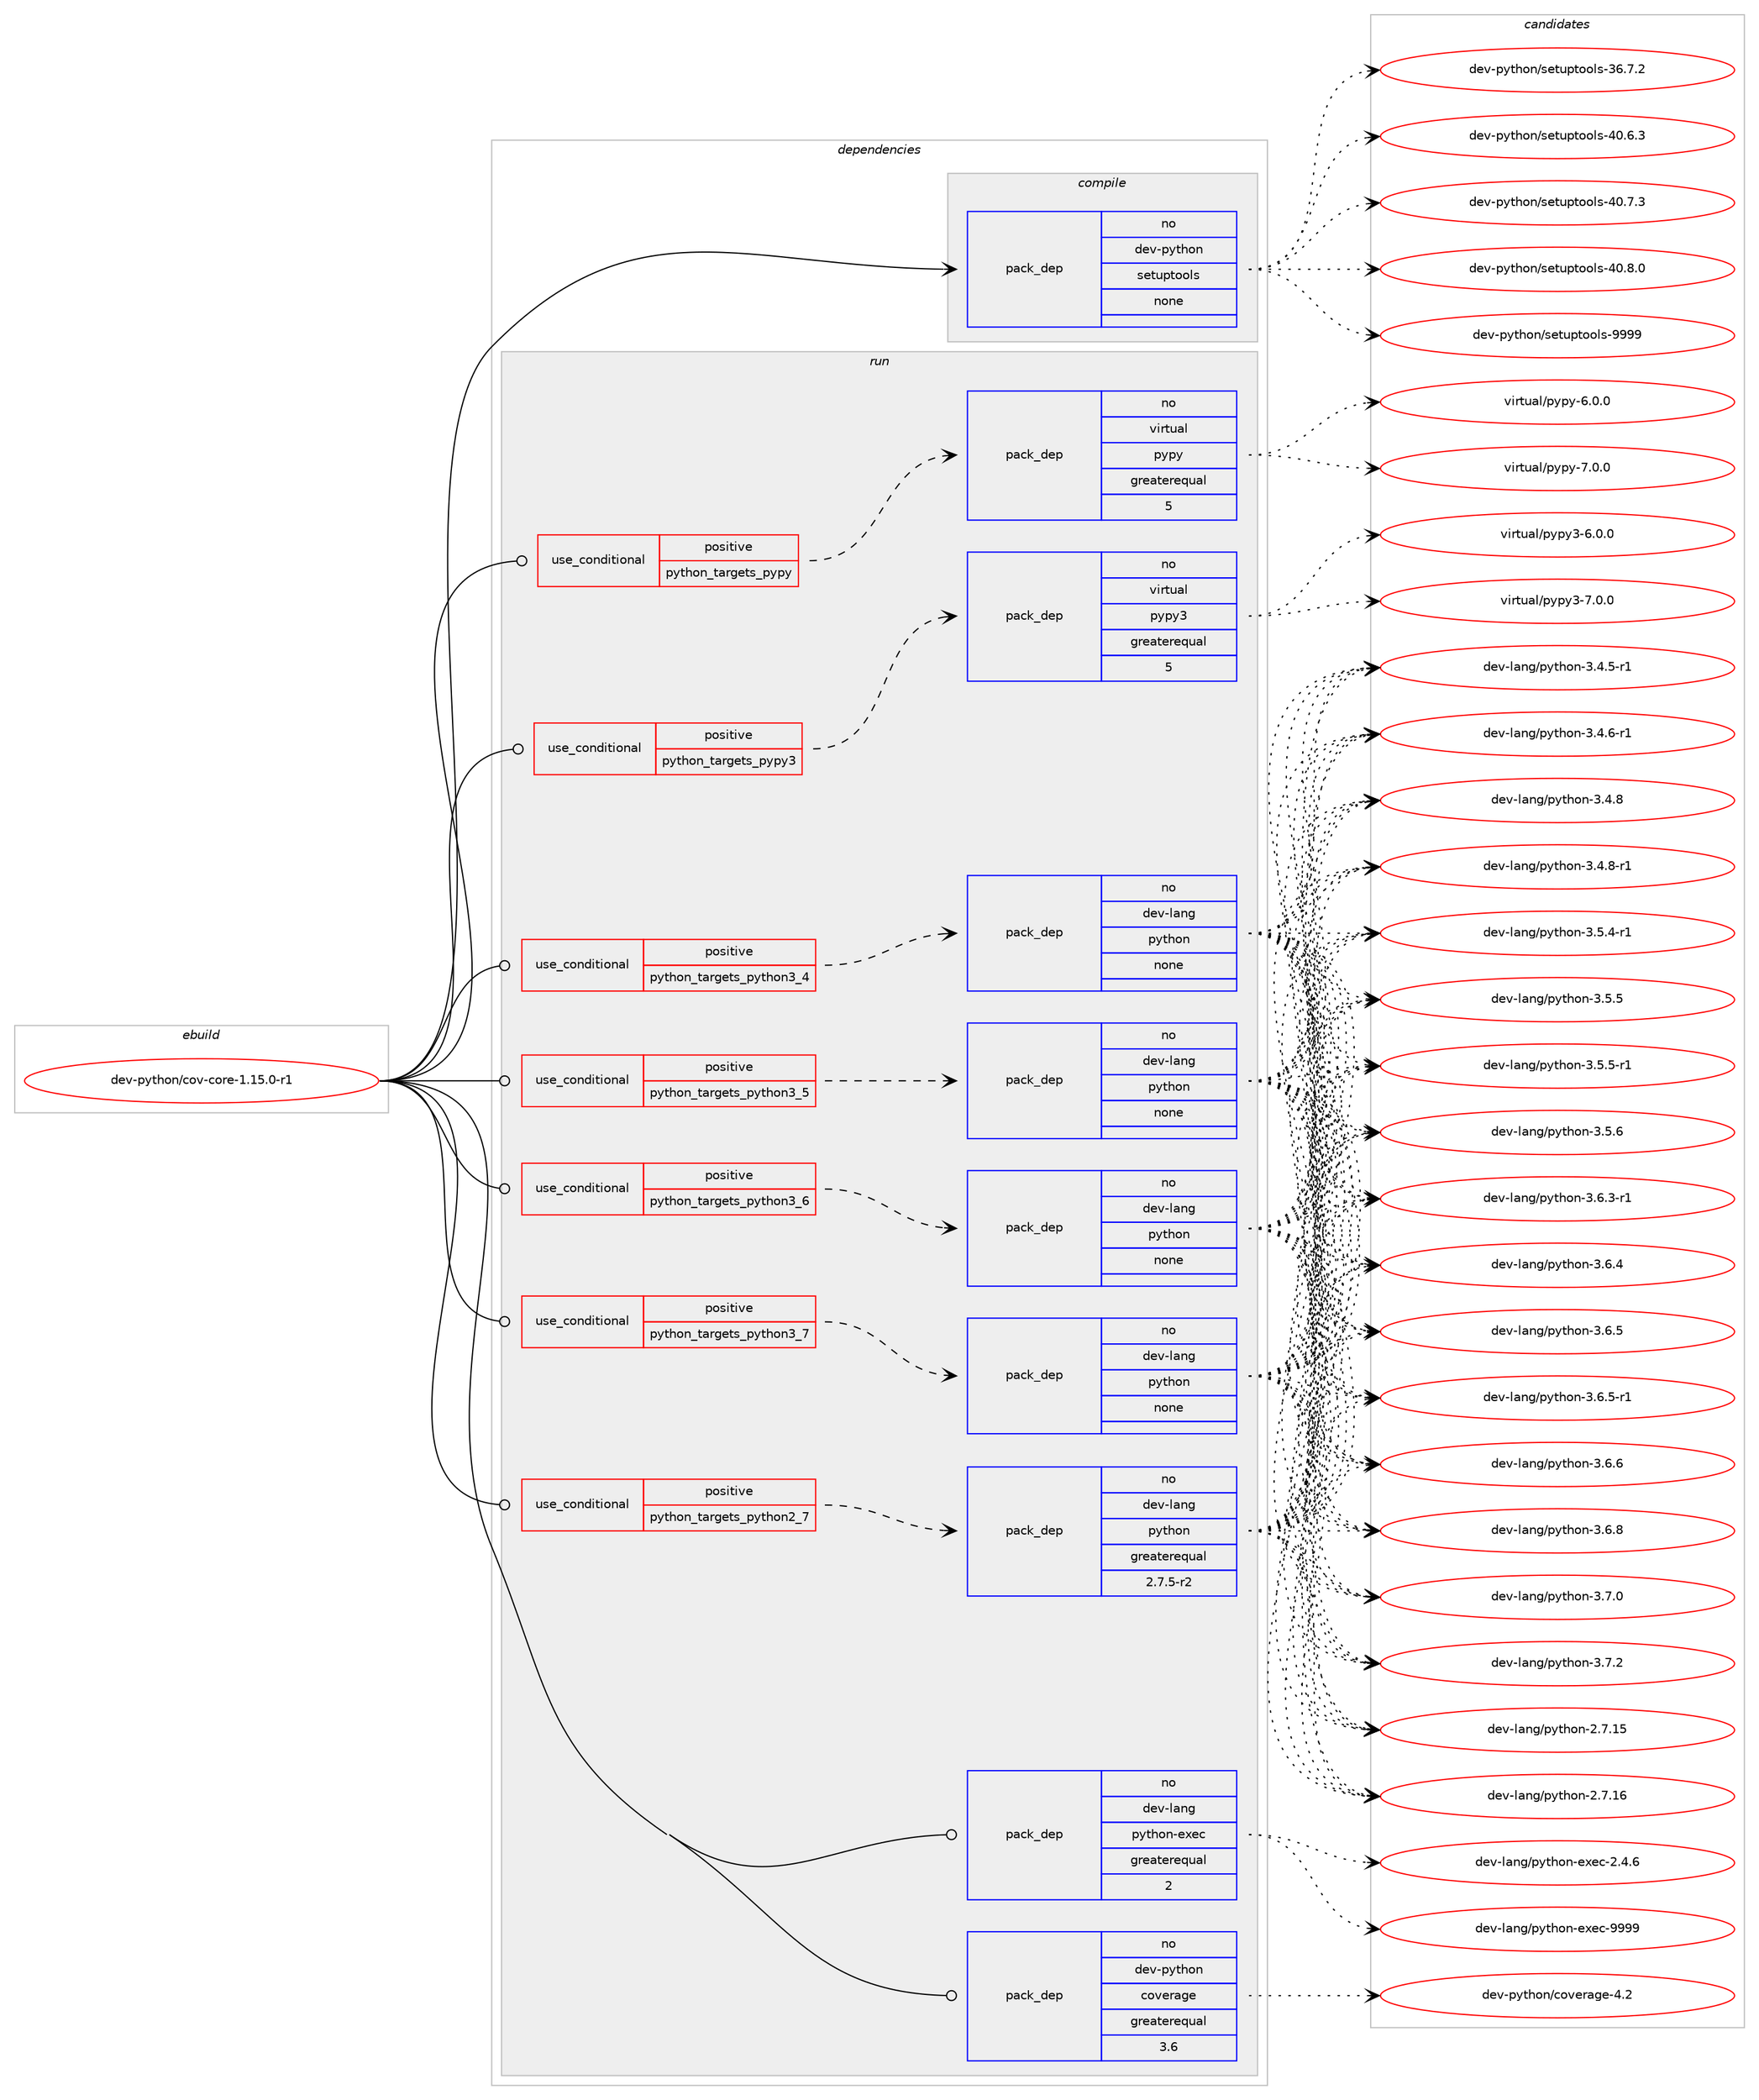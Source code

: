 digraph prolog {

# *************
# Graph options
# *************

newrank=true;
concentrate=true;
compound=true;
graph [rankdir=LR,fontname=Helvetica,fontsize=10,ranksep=1.5];#, ranksep=2.5, nodesep=0.2];
edge  [arrowhead=vee];
node  [fontname=Helvetica,fontsize=10];

# **********
# The ebuild
# **********

subgraph cluster_leftcol {
color=gray;
rank=same;
label=<<i>ebuild</i>>;
id [label="dev-python/cov-core-1.15.0-r1", color=red, width=4, href="../dev-python/cov-core-1.15.0-r1.svg"];
}

# ****************
# The dependencies
# ****************

subgraph cluster_midcol {
color=gray;
label=<<i>dependencies</i>>;
subgraph cluster_compile {
fillcolor="#eeeeee";
style=filled;
label=<<i>compile</i>>;
subgraph pack1008348 {
dependency1404305 [label=<<TABLE BORDER="0" CELLBORDER="1" CELLSPACING="0" CELLPADDING="4" WIDTH="220"><TR><TD ROWSPAN="6" CELLPADDING="30">pack_dep</TD></TR><TR><TD WIDTH="110">no</TD></TR><TR><TD>dev-python</TD></TR><TR><TD>setuptools</TD></TR><TR><TD>none</TD></TR><TR><TD></TD></TR></TABLE>>, shape=none, color=blue];
}
id:e -> dependency1404305:w [weight=20,style="solid",arrowhead="vee"];
}
subgraph cluster_compileandrun {
fillcolor="#eeeeee";
style=filled;
label=<<i>compile and run</i>>;
}
subgraph cluster_run {
fillcolor="#eeeeee";
style=filled;
label=<<i>run</i>>;
subgraph cond372722 {
dependency1404306 [label=<<TABLE BORDER="0" CELLBORDER="1" CELLSPACING="0" CELLPADDING="4"><TR><TD ROWSPAN="3" CELLPADDING="10">use_conditional</TD></TR><TR><TD>positive</TD></TR><TR><TD>python_targets_pypy</TD></TR></TABLE>>, shape=none, color=red];
subgraph pack1008349 {
dependency1404307 [label=<<TABLE BORDER="0" CELLBORDER="1" CELLSPACING="0" CELLPADDING="4" WIDTH="220"><TR><TD ROWSPAN="6" CELLPADDING="30">pack_dep</TD></TR><TR><TD WIDTH="110">no</TD></TR><TR><TD>virtual</TD></TR><TR><TD>pypy</TD></TR><TR><TD>greaterequal</TD></TR><TR><TD>5</TD></TR></TABLE>>, shape=none, color=blue];
}
dependency1404306:e -> dependency1404307:w [weight=20,style="dashed",arrowhead="vee"];
}
id:e -> dependency1404306:w [weight=20,style="solid",arrowhead="odot"];
subgraph cond372723 {
dependency1404308 [label=<<TABLE BORDER="0" CELLBORDER="1" CELLSPACING="0" CELLPADDING="4"><TR><TD ROWSPAN="3" CELLPADDING="10">use_conditional</TD></TR><TR><TD>positive</TD></TR><TR><TD>python_targets_pypy3</TD></TR></TABLE>>, shape=none, color=red];
subgraph pack1008350 {
dependency1404309 [label=<<TABLE BORDER="0" CELLBORDER="1" CELLSPACING="0" CELLPADDING="4" WIDTH="220"><TR><TD ROWSPAN="6" CELLPADDING="30">pack_dep</TD></TR><TR><TD WIDTH="110">no</TD></TR><TR><TD>virtual</TD></TR><TR><TD>pypy3</TD></TR><TR><TD>greaterequal</TD></TR><TR><TD>5</TD></TR></TABLE>>, shape=none, color=blue];
}
dependency1404308:e -> dependency1404309:w [weight=20,style="dashed",arrowhead="vee"];
}
id:e -> dependency1404308:w [weight=20,style="solid",arrowhead="odot"];
subgraph cond372724 {
dependency1404310 [label=<<TABLE BORDER="0" CELLBORDER="1" CELLSPACING="0" CELLPADDING="4"><TR><TD ROWSPAN="3" CELLPADDING="10">use_conditional</TD></TR><TR><TD>positive</TD></TR><TR><TD>python_targets_python2_7</TD></TR></TABLE>>, shape=none, color=red];
subgraph pack1008351 {
dependency1404311 [label=<<TABLE BORDER="0" CELLBORDER="1" CELLSPACING="0" CELLPADDING="4" WIDTH="220"><TR><TD ROWSPAN="6" CELLPADDING="30">pack_dep</TD></TR><TR><TD WIDTH="110">no</TD></TR><TR><TD>dev-lang</TD></TR><TR><TD>python</TD></TR><TR><TD>greaterequal</TD></TR><TR><TD>2.7.5-r2</TD></TR></TABLE>>, shape=none, color=blue];
}
dependency1404310:e -> dependency1404311:w [weight=20,style="dashed",arrowhead="vee"];
}
id:e -> dependency1404310:w [weight=20,style="solid",arrowhead="odot"];
subgraph cond372725 {
dependency1404312 [label=<<TABLE BORDER="0" CELLBORDER="1" CELLSPACING="0" CELLPADDING="4"><TR><TD ROWSPAN="3" CELLPADDING="10">use_conditional</TD></TR><TR><TD>positive</TD></TR><TR><TD>python_targets_python3_4</TD></TR></TABLE>>, shape=none, color=red];
subgraph pack1008352 {
dependency1404313 [label=<<TABLE BORDER="0" CELLBORDER="1" CELLSPACING="0" CELLPADDING="4" WIDTH="220"><TR><TD ROWSPAN="6" CELLPADDING="30">pack_dep</TD></TR><TR><TD WIDTH="110">no</TD></TR><TR><TD>dev-lang</TD></TR><TR><TD>python</TD></TR><TR><TD>none</TD></TR><TR><TD></TD></TR></TABLE>>, shape=none, color=blue];
}
dependency1404312:e -> dependency1404313:w [weight=20,style="dashed",arrowhead="vee"];
}
id:e -> dependency1404312:w [weight=20,style="solid",arrowhead="odot"];
subgraph cond372726 {
dependency1404314 [label=<<TABLE BORDER="0" CELLBORDER="1" CELLSPACING="0" CELLPADDING="4"><TR><TD ROWSPAN="3" CELLPADDING="10">use_conditional</TD></TR><TR><TD>positive</TD></TR><TR><TD>python_targets_python3_5</TD></TR></TABLE>>, shape=none, color=red];
subgraph pack1008353 {
dependency1404315 [label=<<TABLE BORDER="0" CELLBORDER="1" CELLSPACING="0" CELLPADDING="4" WIDTH="220"><TR><TD ROWSPAN="6" CELLPADDING="30">pack_dep</TD></TR><TR><TD WIDTH="110">no</TD></TR><TR><TD>dev-lang</TD></TR><TR><TD>python</TD></TR><TR><TD>none</TD></TR><TR><TD></TD></TR></TABLE>>, shape=none, color=blue];
}
dependency1404314:e -> dependency1404315:w [weight=20,style="dashed",arrowhead="vee"];
}
id:e -> dependency1404314:w [weight=20,style="solid",arrowhead="odot"];
subgraph cond372727 {
dependency1404316 [label=<<TABLE BORDER="0" CELLBORDER="1" CELLSPACING="0" CELLPADDING="4"><TR><TD ROWSPAN="3" CELLPADDING="10">use_conditional</TD></TR><TR><TD>positive</TD></TR><TR><TD>python_targets_python3_6</TD></TR></TABLE>>, shape=none, color=red];
subgraph pack1008354 {
dependency1404317 [label=<<TABLE BORDER="0" CELLBORDER="1" CELLSPACING="0" CELLPADDING="4" WIDTH="220"><TR><TD ROWSPAN="6" CELLPADDING="30">pack_dep</TD></TR><TR><TD WIDTH="110">no</TD></TR><TR><TD>dev-lang</TD></TR><TR><TD>python</TD></TR><TR><TD>none</TD></TR><TR><TD></TD></TR></TABLE>>, shape=none, color=blue];
}
dependency1404316:e -> dependency1404317:w [weight=20,style="dashed",arrowhead="vee"];
}
id:e -> dependency1404316:w [weight=20,style="solid",arrowhead="odot"];
subgraph cond372728 {
dependency1404318 [label=<<TABLE BORDER="0" CELLBORDER="1" CELLSPACING="0" CELLPADDING="4"><TR><TD ROWSPAN="3" CELLPADDING="10">use_conditional</TD></TR><TR><TD>positive</TD></TR><TR><TD>python_targets_python3_7</TD></TR></TABLE>>, shape=none, color=red];
subgraph pack1008355 {
dependency1404319 [label=<<TABLE BORDER="0" CELLBORDER="1" CELLSPACING="0" CELLPADDING="4" WIDTH="220"><TR><TD ROWSPAN="6" CELLPADDING="30">pack_dep</TD></TR><TR><TD WIDTH="110">no</TD></TR><TR><TD>dev-lang</TD></TR><TR><TD>python</TD></TR><TR><TD>none</TD></TR><TR><TD></TD></TR></TABLE>>, shape=none, color=blue];
}
dependency1404318:e -> dependency1404319:w [weight=20,style="dashed",arrowhead="vee"];
}
id:e -> dependency1404318:w [weight=20,style="solid",arrowhead="odot"];
subgraph pack1008356 {
dependency1404320 [label=<<TABLE BORDER="0" CELLBORDER="1" CELLSPACING="0" CELLPADDING="4" WIDTH="220"><TR><TD ROWSPAN="6" CELLPADDING="30">pack_dep</TD></TR><TR><TD WIDTH="110">no</TD></TR><TR><TD>dev-lang</TD></TR><TR><TD>python-exec</TD></TR><TR><TD>greaterequal</TD></TR><TR><TD>2</TD></TR></TABLE>>, shape=none, color=blue];
}
id:e -> dependency1404320:w [weight=20,style="solid",arrowhead="odot"];
subgraph pack1008357 {
dependency1404321 [label=<<TABLE BORDER="0" CELLBORDER="1" CELLSPACING="0" CELLPADDING="4" WIDTH="220"><TR><TD ROWSPAN="6" CELLPADDING="30">pack_dep</TD></TR><TR><TD WIDTH="110">no</TD></TR><TR><TD>dev-python</TD></TR><TR><TD>coverage</TD></TR><TR><TD>greaterequal</TD></TR><TR><TD>3.6</TD></TR></TABLE>>, shape=none, color=blue];
}
id:e -> dependency1404321:w [weight=20,style="solid",arrowhead="odot"];
}
}

# **************
# The candidates
# **************

subgraph cluster_choices {
rank=same;
color=gray;
label=<<i>candidates</i>>;

subgraph choice1008348 {
color=black;
nodesep=1;
choice100101118451121211161041111104711510111611711211611111110811545515446554650 [label="dev-python/setuptools-36.7.2", color=red, width=4,href="../dev-python/setuptools-36.7.2.svg"];
choice100101118451121211161041111104711510111611711211611111110811545524846544651 [label="dev-python/setuptools-40.6.3", color=red, width=4,href="../dev-python/setuptools-40.6.3.svg"];
choice100101118451121211161041111104711510111611711211611111110811545524846554651 [label="dev-python/setuptools-40.7.3", color=red, width=4,href="../dev-python/setuptools-40.7.3.svg"];
choice100101118451121211161041111104711510111611711211611111110811545524846564648 [label="dev-python/setuptools-40.8.0", color=red, width=4,href="../dev-python/setuptools-40.8.0.svg"];
choice10010111845112121116104111110471151011161171121161111111081154557575757 [label="dev-python/setuptools-9999", color=red, width=4,href="../dev-python/setuptools-9999.svg"];
dependency1404305:e -> choice100101118451121211161041111104711510111611711211611111110811545515446554650:w [style=dotted,weight="100"];
dependency1404305:e -> choice100101118451121211161041111104711510111611711211611111110811545524846544651:w [style=dotted,weight="100"];
dependency1404305:e -> choice100101118451121211161041111104711510111611711211611111110811545524846554651:w [style=dotted,weight="100"];
dependency1404305:e -> choice100101118451121211161041111104711510111611711211611111110811545524846564648:w [style=dotted,weight="100"];
dependency1404305:e -> choice10010111845112121116104111110471151011161171121161111111081154557575757:w [style=dotted,weight="100"];
}
subgraph choice1008349 {
color=black;
nodesep=1;
choice1181051141161179710847112121112121455446484648 [label="virtual/pypy-6.0.0", color=red, width=4,href="../virtual/pypy-6.0.0.svg"];
choice1181051141161179710847112121112121455546484648 [label="virtual/pypy-7.0.0", color=red, width=4,href="../virtual/pypy-7.0.0.svg"];
dependency1404307:e -> choice1181051141161179710847112121112121455446484648:w [style=dotted,weight="100"];
dependency1404307:e -> choice1181051141161179710847112121112121455546484648:w [style=dotted,weight="100"];
}
subgraph choice1008350 {
color=black;
nodesep=1;
choice118105114116117971084711212111212151455446484648 [label="virtual/pypy3-6.0.0", color=red, width=4,href="../virtual/pypy3-6.0.0.svg"];
choice118105114116117971084711212111212151455546484648 [label="virtual/pypy3-7.0.0", color=red, width=4,href="../virtual/pypy3-7.0.0.svg"];
dependency1404309:e -> choice118105114116117971084711212111212151455446484648:w [style=dotted,weight="100"];
dependency1404309:e -> choice118105114116117971084711212111212151455546484648:w [style=dotted,weight="100"];
}
subgraph choice1008351 {
color=black;
nodesep=1;
choice10010111845108971101034711212111610411111045504655464953 [label="dev-lang/python-2.7.15", color=red, width=4,href="../dev-lang/python-2.7.15.svg"];
choice10010111845108971101034711212111610411111045504655464954 [label="dev-lang/python-2.7.16", color=red, width=4,href="../dev-lang/python-2.7.16.svg"];
choice1001011184510897110103471121211161041111104551465246534511449 [label="dev-lang/python-3.4.5-r1", color=red, width=4,href="../dev-lang/python-3.4.5-r1.svg"];
choice1001011184510897110103471121211161041111104551465246544511449 [label="dev-lang/python-3.4.6-r1", color=red, width=4,href="../dev-lang/python-3.4.6-r1.svg"];
choice100101118451089711010347112121116104111110455146524656 [label="dev-lang/python-3.4.8", color=red, width=4,href="../dev-lang/python-3.4.8.svg"];
choice1001011184510897110103471121211161041111104551465246564511449 [label="dev-lang/python-3.4.8-r1", color=red, width=4,href="../dev-lang/python-3.4.8-r1.svg"];
choice1001011184510897110103471121211161041111104551465346524511449 [label="dev-lang/python-3.5.4-r1", color=red, width=4,href="../dev-lang/python-3.5.4-r1.svg"];
choice100101118451089711010347112121116104111110455146534653 [label="dev-lang/python-3.5.5", color=red, width=4,href="../dev-lang/python-3.5.5.svg"];
choice1001011184510897110103471121211161041111104551465346534511449 [label="dev-lang/python-3.5.5-r1", color=red, width=4,href="../dev-lang/python-3.5.5-r1.svg"];
choice100101118451089711010347112121116104111110455146534654 [label="dev-lang/python-3.5.6", color=red, width=4,href="../dev-lang/python-3.5.6.svg"];
choice1001011184510897110103471121211161041111104551465446514511449 [label="dev-lang/python-3.6.3-r1", color=red, width=4,href="../dev-lang/python-3.6.3-r1.svg"];
choice100101118451089711010347112121116104111110455146544652 [label="dev-lang/python-3.6.4", color=red, width=4,href="../dev-lang/python-3.6.4.svg"];
choice100101118451089711010347112121116104111110455146544653 [label="dev-lang/python-3.6.5", color=red, width=4,href="../dev-lang/python-3.6.5.svg"];
choice1001011184510897110103471121211161041111104551465446534511449 [label="dev-lang/python-3.6.5-r1", color=red, width=4,href="../dev-lang/python-3.6.5-r1.svg"];
choice100101118451089711010347112121116104111110455146544654 [label="dev-lang/python-3.6.6", color=red, width=4,href="../dev-lang/python-3.6.6.svg"];
choice100101118451089711010347112121116104111110455146544656 [label="dev-lang/python-3.6.8", color=red, width=4,href="../dev-lang/python-3.6.8.svg"];
choice100101118451089711010347112121116104111110455146554648 [label="dev-lang/python-3.7.0", color=red, width=4,href="../dev-lang/python-3.7.0.svg"];
choice100101118451089711010347112121116104111110455146554650 [label="dev-lang/python-3.7.2", color=red, width=4,href="../dev-lang/python-3.7.2.svg"];
dependency1404311:e -> choice10010111845108971101034711212111610411111045504655464953:w [style=dotted,weight="100"];
dependency1404311:e -> choice10010111845108971101034711212111610411111045504655464954:w [style=dotted,weight="100"];
dependency1404311:e -> choice1001011184510897110103471121211161041111104551465246534511449:w [style=dotted,weight="100"];
dependency1404311:e -> choice1001011184510897110103471121211161041111104551465246544511449:w [style=dotted,weight="100"];
dependency1404311:e -> choice100101118451089711010347112121116104111110455146524656:w [style=dotted,weight="100"];
dependency1404311:e -> choice1001011184510897110103471121211161041111104551465246564511449:w [style=dotted,weight="100"];
dependency1404311:e -> choice1001011184510897110103471121211161041111104551465346524511449:w [style=dotted,weight="100"];
dependency1404311:e -> choice100101118451089711010347112121116104111110455146534653:w [style=dotted,weight="100"];
dependency1404311:e -> choice1001011184510897110103471121211161041111104551465346534511449:w [style=dotted,weight="100"];
dependency1404311:e -> choice100101118451089711010347112121116104111110455146534654:w [style=dotted,weight="100"];
dependency1404311:e -> choice1001011184510897110103471121211161041111104551465446514511449:w [style=dotted,weight="100"];
dependency1404311:e -> choice100101118451089711010347112121116104111110455146544652:w [style=dotted,weight="100"];
dependency1404311:e -> choice100101118451089711010347112121116104111110455146544653:w [style=dotted,weight="100"];
dependency1404311:e -> choice1001011184510897110103471121211161041111104551465446534511449:w [style=dotted,weight="100"];
dependency1404311:e -> choice100101118451089711010347112121116104111110455146544654:w [style=dotted,weight="100"];
dependency1404311:e -> choice100101118451089711010347112121116104111110455146544656:w [style=dotted,weight="100"];
dependency1404311:e -> choice100101118451089711010347112121116104111110455146554648:w [style=dotted,weight="100"];
dependency1404311:e -> choice100101118451089711010347112121116104111110455146554650:w [style=dotted,weight="100"];
}
subgraph choice1008352 {
color=black;
nodesep=1;
choice10010111845108971101034711212111610411111045504655464953 [label="dev-lang/python-2.7.15", color=red, width=4,href="../dev-lang/python-2.7.15.svg"];
choice10010111845108971101034711212111610411111045504655464954 [label="dev-lang/python-2.7.16", color=red, width=4,href="../dev-lang/python-2.7.16.svg"];
choice1001011184510897110103471121211161041111104551465246534511449 [label="dev-lang/python-3.4.5-r1", color=red, width=4,href="../dev-lang/python-3.4.5-r1.svg"];
choice1001011184510897110103471121211161041111104551465246544511449 [label="dev-lang/python-3.4.6-r1", color=red, width=4,href="../dev-lang/python-3.4.6-r1.svg"];
choice100101118451089711010347112121116104111110455146524656 [label="dev-lang/python-3.4.8", color=red, width=4,href="../dev-lang/python-3.4.8.svg"];
choice1001011184510897110103471121211161041111104551465246564511449 [label="dev-lang/python-3.4.8-r1", color=red, width=4,href="../dev-lang/python-3.4.8-r1.svg"];
choice1001011184510897110103471121211161041111104551465346524511449 [label="dev-lang/python-3.5.4-r1", color=red, width=4,href="../dev-lang/python-3.5.4-r1.svg"];
choice100101118451089711010347112121116104111110455146534653 [label="dev-lang/python-3.5.5", color=red, width=4,href="../dev-lang/python-3.5.5.svg"];
choice1001011184510897110103471121211161041111104551465346534511449 [label="dev-lang/python-3.5.5-r1", color=red, width=4,href="../dev-lang/python-3.5.5-r1.svg"];
choice100101118451089711010347112121116104111110455146534654 [label="dev-lang/python-3.5.6", color=red, width=4,href="../dev-lang/python-3.5.6.svg"];
choice1001011184510897110103471121211161041111104551465446514511449 [label="dev-lang/python-3.6.3-r1", color=red, width=4,href="../dev-lang/python-3.6.3-r1.svg"];
choice100101118451089711010347112121116104111110455146544652 [label="dev-lang/python-3.6.4", color=red, width=4,href="../dev-lang/python-3.6.4.svg"];
choice100101118451089711010347112121116104111110455146544653 [label="dev-lang/python-3.6.5", color=red, width=4,href="../dev-lang/python-3.6.5.svg"];
choice1001011184510897110103471121211161041111104551465446534511449 [label="dev-lang/python-3.6.5-r1", color=red, width=4,href="../dev-lang/python-3.6.5-r1.svg"];
choice100101118451089711010347112121116104111110455146544654 [label="dev-lang/python-3.6.6", color=red, width=4,href="../dev-lang/python-3.6.6.svg"];
choice100101118451089711010347112121116104111110455146544656 [label="dev-lang/python-3.6.8", color=red, width=4,href="../dev-lang/python-3.6.8.svg"];
choice100101118451089711010347112121116104111110455146554648 [label="dev-lang/python-3.7.0", color=red, width=4,href="../dev-lang/python-3.7.0.svg"];
choice100101118451089711010347112121116104111110455146554650 [label="dev-lang/python-3.7.2", color=red, width=4,href="../dev-lang/python-3.7.2.svg"];
dependency1404313:e -> choice10010111845108971101034711212111610411111045504655464953:w [style=dotted,weight="100"];
dependency1404313:e -> choice10010111845108971101034711212111610411111045504655464954:w [style=dotted,weight="100"];
dependency1404313:e -> choice1001011184510897110103471121211161041111104551465246534511449:w [style=dotted,weight="100"];
dependency1404313:e -> choice1001011184510897110103471121211161041111104551465246544511449:w [style=dotted,weight="100"];
dependency1404313:e -> choice100101118451089711010347112121116104111110455146524656:w [style=dotted,weight="100"];
dependency1404313:e -> choice1001011184510897110103471121211161041111104551465246564511449:w [style=dotted,weight="100"];
dependency1404313:e -> choice1001011184510897110103471121211161041111104551465346524511449:w [style=dotted,weight="100"];
dependency1404313:e -> choice100101118451089711010347112121116104111110455146534653:w [style=dotted,weight="100"];
dependency1404313:e -> choice1001011184510897110103471121211161041111104551465346534511449:w [style=dotted,weight="100"];
dependency1404313:e -> choice100101118451089711010347112121116104111110455146534654:w [style=dotted,weight="100"];
dependency1404313:e -> choice1001011184510897110103471121211161041111104551465446514511449:w [style=dotted,weight="100"];
dependency1404313:e -> choice100101118451089711010347112121116104111110455146544652:w [style=dotted,weight="100"];
dependency1404313:e -> choice100101118451089711010347112121116104111110455146544653:w [style=dotted,weight="100"];
dependency1404313:e -> choice1001011184510897110103471121211161041111104551465446534511449:w [style=dotted,weight="100"];
dependency1404313:e -> choice100101118451089711010347112121116104111110455146544654:w [style=dotted,weight="100"];
dependency1404313:e -> choice100101118451089711010347112121116104111110455146544656:w [style=dotted,weight="100"];
dependency1404313:e -> choice100101118451089711010347112121116104111110455146554648:w [style=dotted,weight="100"];
dependency1404313:e -> choice100101118451089711010347112121116104111110455146554650:w [style=dotted,weight="100"];
}
subgraph choice1008353 {
color=black;
nodesep=1;
choice10010111845108971101034711212111610411111045504655464953 [label="dev-lang/python-2.7.15", color=red, width=4,href="../dev-lang/python-2.7.15.svg"];
choice10010111845108971101034711212111610411111045504655464954 [label="dev-lang/python-2.7.16", color=red, width=4,href="../dev-lang/python-2.7.16.svg"];
choice1001011184510897110103471121211161041111104551465246534511449 [label="dev-lang/python-3.4.5-r1", color=red, width=4,href="../dev-lang/python-3.4.5-r1.svg"];
choice1001011184510897110103471121211161041111104551465246544511449 [label="dev-lang/python-3.4.6-r1", color=red, width=4,href="../dev-lang/python-3.4.6-r1.svg"];
choice100101118451089711010347112121116104111110455146524656 [label="dev-lang/python-3.4.8", color=red, width=4,href="../dev-lang/python-3.4.8.svg"];
choice1001011184510897110103471121211161041111104551465246564511449 [label="dev-lang/python-3.4.8-r1", color=red, width=4,href="../dev-lang/python-3.4.8-r1.svg"];
choice1001011184510897110103471121211161041111104551465346524511449 [label="dev-lang/python-3.5.4-r1", color=red, width=4,href="../dev-lang/python-3.5.4-r1.svg"];
choice100101118451089711010347112121116104111110455146534653 [label="dev-lang/python-3.5.5", color=red, width=4,href="../dev-lang/python-3.5.5.svg"];
choice1001011184510897110103471121211161041111104551465346534511449 [label="dev-lang/python-3.5.5-r1", color=red, width=4,href="../dev-lang/python-3.5.5-r1.svg"];
choice100101118451089711010347112121116104111110455146534654 [label="dev-lang/python-3.5.6", color=red, width=4,href="../dev-lang/python-3.5.6.svg"];
choice1001011184510897110103471121211161041111104551465446514511449 [label="dev-lang/python-3.6.3-r1", color=red, width=4,href="../dev-lang/python-3.6.3-r1.svg"];
choice100101118451089711010347112121116104111110455146544652 [label="dev-lang/python-3.6.4", color=red, width=4,href="../dev-lang/python-3.6.4.svg"];
choice100101118451089711010347112121116104111110455146544653 [label="dev-lang/python-3.6.5", color=red, width=4,href="../dev-lang/python-3.6.5.svg"];
choice1001011184510897110103471121211161041111104551465446534511449 [label="dev-lang/python-3.6.5-r1", color=red, width=4,href="../dev-lang/python-3.6.5-r1.svg"];
choice100101118451089711010347112121116104111110455146544654 [label="dev-lang/python-3.6.6", color=red, width=4,href="../dev-lang/python-3.6.6.svg"];
choice100101118451089711010347112121116104111110455146544656 [label="dev-lang/python-3.6.8", color=red, width=4,href="../dev-lang/python-3.6.8.svg"];
choice100101118451089711010347112121116104111110455146554648 [label="dev-lang/python-3.7.0", color=red, width=4,href="../dev-lang/python-3.7.0.svg"];
choice100101118451089711010347112121116104111110455146554650 [label="dev-lang/python-3.7.2", color=red, width=4,href="../dev-lang/python-3.7.2.svg"];
dependency1404315:e -> choice10010111845108971101034711212111610411111045504655464953:w [style=dotted,weight="100"];
dependency1404315:e -> choice10010111845108971101034711212111610411111045504655464954:w [style=dotted,weight="100"];
dependency1404315:e -> choice1001011184510897110103471121211161041111104551465246534511449:w [style=dotted,weight="100"];
dependency1404315:e -> choice1001011184510897110103471121211161041111104551465246544511449:w [style=dotted,weight="100"];
dependency1404315:e -> choice100101118451089711010347112121116104111110455146524656:w [style=dotted,weight="100"];
dependency1404315:e -> choice1001011184510897110103471121211161041111104551465246564511449:w [style=dotted,weight="100"];
dependency1404315:e -> choice1001011184510897110103471121211161041111104551465346524511449:w [style=dotted,weight="100"];
dependency1404315:e -> choice100101118451089711010347112121116104111110455146534653:w [style=dotted,weight="100"];
dependency1404315:e -> choice1001011184510897110103471121211161041111104551465346534511449:w [style=dotted,weight="100"];
dependency1404315:e -> choice100101118451089711010347112121116104111110455146534654:w [style=dotted,weight="100"];
dependency1404315:e -> choice1001011184510897110103471121211161041111104551465446514511449:w [style=dotted,weight="100"];
dependency1404315:e -> choice100101118451089711010347112121116104111110455146544652:w [style=dotted,weight="100"];
dependency1404315:e -> choice100101118451089711010347112121116104111110455146544653:w [style=dotted,weight="100"];
dependency1404315:e -> choice1001011184510897110103471121211161041111104551465446534511449:w [style=dotted,weight="100"];
dependency1404315:e -> choice100101118451089711010347112121116104111110455146544654:w [style=dotted,weight="100"];
dependency1404315:e -> choice100101118451089711010347112121116104111110455146544656:w [style=dotted,weight="100"];
dependency1404315:e -> choice100101118451089711010347112121116104111110455146554648:w [style=dotted,weight="100"];
dependency1404315:e -> choice100101118451089711010347112121116104111110455146554650:w [style=dotted,weight="100"];
}
subgraph choice1008354 {
color=black;
nodesep=1;
choice10010111845108971101034711212111610411111045504655464953 [label="dev-lang/python-2.7.15", color=red, width=4,href="../dev-lang/python-2.7.15.svg"];
choice10010111845108971101034711212111610411111045504655464954 [label="dev-lang/python-2.7.16", color=red, width=4,href="../dev-lang/python-2.7.16.svg"];
choice1001011184510897110103471121211161041111104551465246534511449 [label="dev-lang/python-3.4.5-r1", color=red, width=4,href="../dev-lang/python-3.4.5-r1.svg"];
choice1001011184510897110103471121211161041111104551465246544511449 [label="dev-lang/python-3.4.6-r1", color=red, width=4,href="../dev-lang/python-3.4.6-r1.svg"];
choice100101118451089711010347112121116104111110455146524656 [label="dev-lang/python-3.4.8", color=red, width=4,href="../dev-lang/python-3.4.8.svg"];
choice1001011184510897110103471121211161041111104551465246564511449 [label="dev-lang/python-3.4.8-r1", color=red, width=4,href="../dev-lang/python-3.4.8-r1.svg"];
choice1001011184510897110103471121211161041111104551465346524511449 [label="dev-lang/python-3.5.4-r1", color=red, width=4,href="../dev-lang/python-3.5.4-r1.svg"];
choice100101118451089711010347112121116104111110455146534653 [label="dev-lang/python-3.5.5", color=red, width=4,href="../dev-lang/python-3.5.5.svg"];
choice1001011184510897110103471121211161041111104551465346534511449 [label="dev-lang/python-3.5.5-r1", color=red, width=4,href="../dev-lang/python-3.5.5-r1.svg"];
choice100101118451089711010347112121116104111110455146534654 [label="dev-lang/python-3.5.6", color=red, width=4,href="../dev-lang/python-3.5.6.svg"];
choice1001011184510897110103471121211161041111104551465446514511449 [label="dev-lang/python-3.6.3-r1", color=red, width=4,href="../dev-lang/python-3.6.3-r1.svg"];
choice100101118451089711010347112121116104111110455146544652 [label="dev-lang/python-3.6.4", color=red, width=4,href="../dev-lang/python-3.6.4.svg"];
choice100101118451089711010347112121116104111110455146544653 [label="dev-lang/python-3.6.5", color=red, width=4,href="../dev-lang/python-3.6.5.svg"];
choice1001011184510897110103471121211161041111104551465446534511449 [label="dev-lang/python-3.6.5-r1", color=red, width=4,href="../dev-lang/python-3.6.5-r1.svg"];
choice100101118451089711010347112121116104111110455146544654 [label="dev-lang/python-3.6.6", color=red, width=4,href="../dev-lang/python-3.6.6.svg"];
choice100101118451089711010347112121116104111110455146544656 [label="dev-lang/python-3.6.8", color=red, width=4,href="../dev-lang/python-3.6.8.svg"];
choice100101118451089711010347112121116104111110455146554648 [label="dev-lang/python-3.7.0", color=red, width=4,href="../dev-lang/python-3.7.0.svg"];
choice100101118451089711010347112121116104111110455146554650 [label="dev-lang/python-3.7.2", color=red, width=4,href="../dev-lang/python-3.7.2.svg"];
dependency1404317:e -> choice10010111845108971101034711212111610411111045504655464953:w [style=dotted,weight="100"];
dependency1404317:e -> choice10010111845108971101034711212111610411111045504655464954:w [style=dotted,weight="100"];
dependency1404317:e -> choice1001011184510897110103471121211161041111104551465246534511449:w [style=dotted,weight="100"];
dependency1404317:e -> choice1001011184510897110103471121211161041111104551465246544511449:w [style=dotted,weight="100"];
dependency1404317:e -> choice100101118451089711010347112121116104111110455146524656:w [style=dotted,weight="100"];
dependency1404317:e -> choice1001011184510897110103471121211161041111104551465246564511449:w [style=dotted,weight="100"];
dependency1404317:e -> choice1001011184510897110103471121211161041111104551465346524511449:w [style=dotted,weight="100"];
dependency1404317:e -> choice100101118451089711010347112121116104111110455146534653:w [style=dotted,weight="100"];
dependency1404317:e -> choice1001011184510897110103471121211161041111104551465346534511449:w [style=dotted,weight="100"];
dependency1404317:e -> choice100101118451089711010347112121116104111110455146534654:w [style=dotted,weight="100"];
dependency1404317:e -> choice1001011184510897110103471121211161041111104551465446514511449:w [style=dotted,weight="100"];
dependency1404317:e -> choice100101118451089711010347112121116104111110455146544652:w [style=dotted,weight="100"];
dependency1404317:e -> choice100101118451089711010347112121116104111110455146544653:w [style=dotted,weight="100"];
dependency1404317:e -> choice1001011184510897110103471121211161041111104551465446534511449:w [style=dotted,weight="100"];
dependency1404317:e -> choice100101118451089711010347112121116104111110455146544654:w [style=dotted,weight="100"];
dependency1404317:e -> choice100101118451089711010347112121116104111110455146544656:w [style=dotted,weight="100"];
dependency1404317:e -> choice100101118451089711010347112121116104111110455146554648:w [style=dotted,weight="100"];
dependency1404317:e -> choice100101118451089711010347112121116104111110455146554650:w [style=dotted,weight="100"];
}
subgraph choice1008355 {
color=black;
nodesep=1;
choice10010111845108971101034711212111610411111045504655464953 [label="dev-lang/python-2.7.15", color=red, width=4,href="../dev-lang/python-2.7.15.svg"];
choice10010111845108971101034711212111610411111045504655464954 [label="dev-lang/python-2.7.16", color=red, width=4,href="../dev-lang/python-2.7.16.svg"];
choice1001011184510897110103471121211161041111104551465246534511449 [label="dev-lang/python-3.4.5-r1", color=red, width=4,href="../dev-lang/python-3.4.5-r1.svg"];
choice1001011184510897110103471121211161041111104551465246544511449 [label="dev-lang/python-3.4.6-r1", color=red, width=4,href="../dev-lang/python-3.4.6-r1.svg"];
choice100101118451089711010347112121116104111110455146524656 [label="dev-lang/python-3.4.8", color=red, width=4,href="../dev-lang/python-3.4.8.svg"];
choice1001011184510897110103471121211161041111104551465246564511449 [label="dev-lang/python-3.4.8-r1", color=red, width=4,href="../dev-lang/python-3.4.8-r1.svg"];
choice1001011184510897110103471121211161041111104551465346524511449 [label="dev-lang/python-3.5.4-r1", color=red, width=4,href="../dev-lang/python-3.5.4-r1.svg"];
choice100101118451089711010347112121116104111110455146534653 [label="dev-lang/python-3.5.5", color=red, width=4,href="../dev-lang/python-3.5.5.svg"];
choice1001011184510897110103471121211161041111104551465346534511449 [label="dev-lang/python-3.5.5-r1", color=red, width=4,href="../dev-lang/python-3.5.5-r1.svg"];
choice100101118451089711010347112121116104111110455146534654 [label="dev-lang/python-3.5.6", color=red, width=4,href="../dev-lang/python-3.5.6.svg"];
choice1001011184510897110103471121211161041111104551465446514511449 [label="dev-lang/python-3.6.3-r1", color=red, width=4,href="../dev-lang/python-3.6.3-r1.svg"];
choice100101118451089711010347112121116104111110455146544652 [label="dev-lang/python-3.6.4", color=red, width=4,href="../dev-lang/python-3.6.4.svg"];
choice100101118451089711010347112121116104111110455146544653 [label="dev-lang/python-3.6.5", color=red, width=4,href="../dev-lang/python-3.6.5.svg"];
choice1001011184510897110103471121211161041111104551465446534511449 [label="dev-lang/python-3.6.5-r1", color=red, width=4,href="../dev-lang/python-3.6.5-r1.svg"];
choice100101118451089711010347112121116104111110455146544654 [label="dev-lang/python-3.6.6", color=red, width=4,href="../dev-lang/python-3.6.6.svg"];
choice100101118451089711010347112121116104111110455146544656 [label="dev-lang/python-3.6.8", color=red, width=4,href="../dev-lang/python-3.6.8.svg"];
choice100101118451089711010347112121116104111110455146554648 [label="dev-lang/python-3.7.0", color=red, width=4,href="../dev-lang/python-3.7.0.svg"];
choice100101118451089711010347112121116104111110455146554650 [label="dev-lang/python-3.7.2", color=red, width=4,href="../dev-lang/python-3.7.2.svg"];
dependency1404319:e -> choice10010111845108971101034711212111610411111045504655464953:w [style=dotted,weight="100"];
dependency1404319:e -> choice10010111845108971101034711212111610411111045504655464954:w [style=dotted,weight="100"];
dependency1404319:e -> choice1001011184510897110103471121211161041111104551465246534511449:w [style=dotted,weight="100"];
dependency1404319:e -> choice1001011184510897110103471121211161041111104551465246544511449:w [style=dotted,weight="100"];
dependency1404319:e -> choice100101118451089711010347112121116104111110455146524656:w [style=dotted,weight="100"];
dependency1404319:e -> choice1001011184510897110103471121211161041111104551465246564511449:w [style=dotted,weight="100"];
dependency1404319:e -> choice1001011184510897110103471121211161041111104551465346524511449:w [style=dotted,weight="100"];
dependency1404319:e -> choice100101118451089711010347112121116104111110455146534653:w [style=dotted,weight="100"];
dependency1404319:e -> choice1001011184510897110103471121211161041111104551465346534511449:w [style=dotted,weight="100"];
dependency1404319:e -> choice100101118451089711010347112121116104111110455146534654:w [style=dotted,weight="100"];
dependency1404319:e -> choice1001011184510897110103471121211161041111104551465446514511449:w [style=dotted,weight="100"];
dependency1404319:e -> choice100101118451089711010347112121116104111110455146544652:w [style=dotted,weight="100"];
dependency1404319:e -> choice100101118451089711010347112121116104111110455146544653:w [style=dotted,weight="100"];
dependency1404319:e -> choice1001011184510897110103471121211161041111104551465446534511449:w [style=dotted,weight="100"];
dependency1404319:e -> choice100101118451089711010347112121116104111110455146544654:w [style=dotted,weight="100"];
dependency1404319:e -> choice100101118451089711010347112121116104111110455146544656:w [style=dotted,weight="100"];
dependency1404319:e -> choice100101118451089711010347112121116104111110455146554648:w [style=dotted,weight="100"];
dependency1404319:e -> choice100101118451089711010347112121116104111110455146554650:w [style=dotted,weight="100"];
}
subgraph choice1008356 {
color=black;
nodesep=1;
choice1001011184510897110103471121211161041111104510112010199455046524654 [label="dev-lang/python-exec-2.4.6", color=red, width=4,href="../dev-lang/python-exec-2.4.6.svg"];
choice10010111845108971101034711212111610411111045101120101994557575757 [label="dev-lang/python-exec-9999", color=red, width=4,href="../dev-lang/python-exec-9999.svg"];
dependency1404320:e -> choice1001011184510897110103471121211161041111104510112010199455046524654:w [style=dotted,weight="100"];
dependency1404320:e -> choice10010111845108971101034711212111610411111045101120101994557575757:w [style=dotted,weight="100"];
}
subgraph choice1008357 {
color=black;
nodesep=1;
choice1001011184511212111610411111047991111181011149710310145524650 [label="dev-python/coverage-4.2", color=red, width=4,href="../dev-python/coverage-4.2.svg"];
dependency1404321:e -> choice1001011184511212111610411111047991111181011149710310145524650:w [style=dotted,weight="100"];
}
}

}
